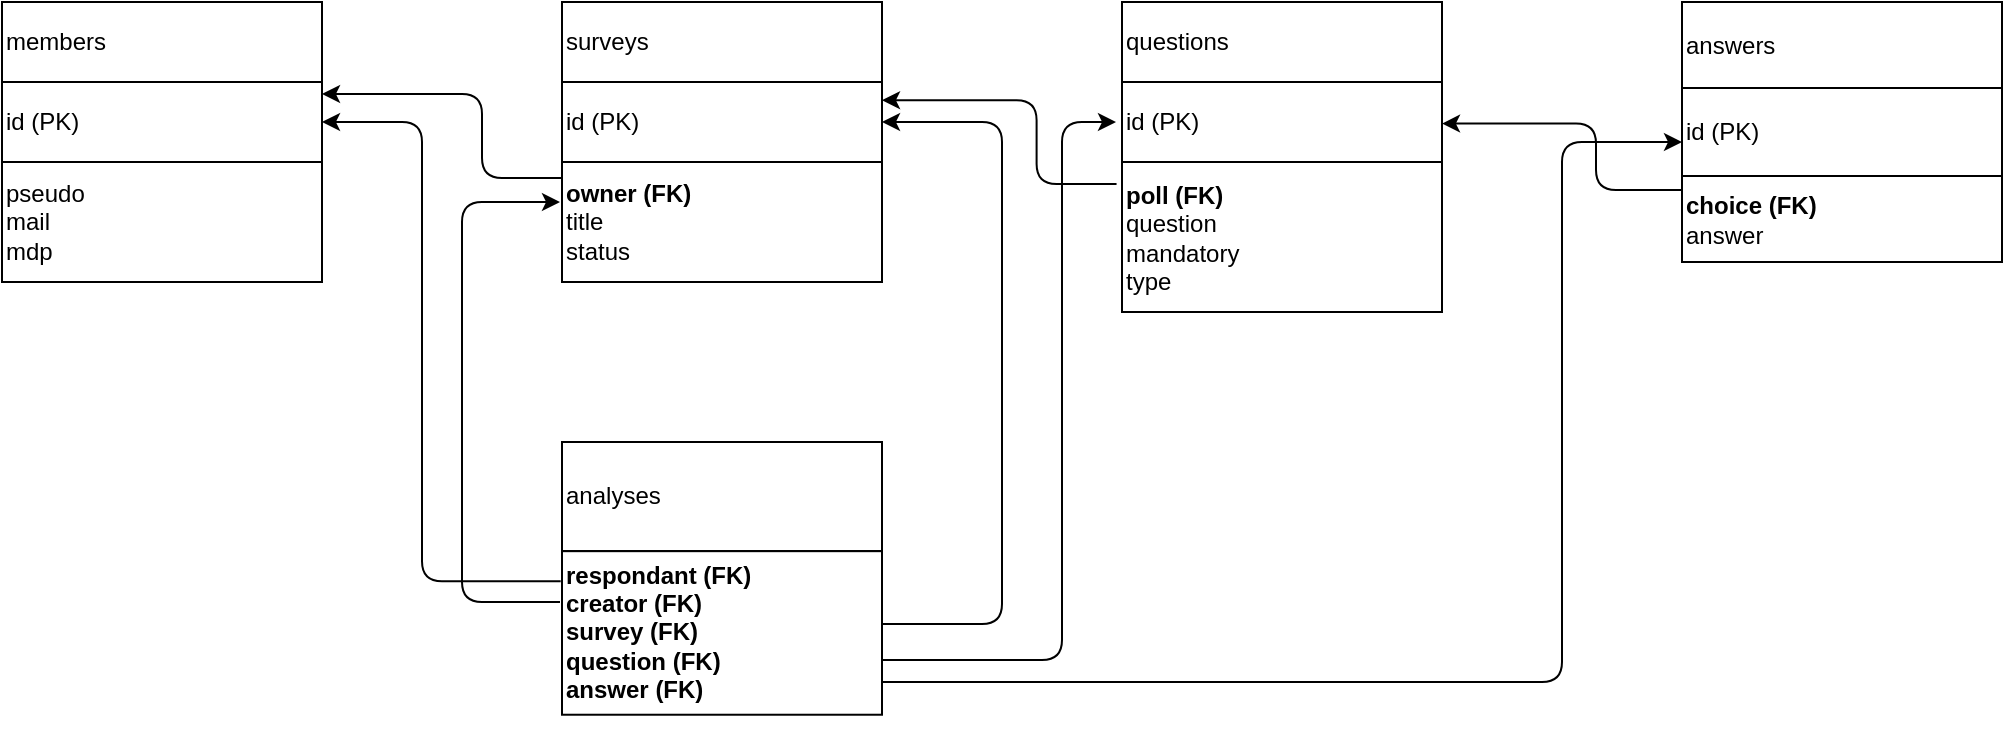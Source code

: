 <mxfile version="13.2.1" type="device"><diagram id="uGhPfgVo-ZuGeK1qj9Jw" name="Page-1"><mxGraphModel dx="1080" dy="518" grid="1" gridSize="10" guides="1" tooltips="1" connect="1" arrows="1" fold="1" page="1" pageScale="1" pageWidth="850" pageHeight="1100" math="0" shadow="0"><root><mxCell id="0"/><mxCell id="1" parent="0"/><mxCell id="iXX6GDlcv34BinY5tKeH-1" value="" style="html=1;whiteSpace=wrap;container=1;collapsible=0;childLayout=tableLayout;" vertex="1" parent="1"><mxGeometry x="280" y="40" width="160" height="140" as="geometry"/></mxCell><mxCell id="iXX6GDlcv34BinY5tKeH-2" value="" style="html=1;whiteSpace=wrap;collapsible=0;dropTarget=0;pointerEvents=0;fillColor=none;points=[[0,0.5],[1,0.5]];portConstraint=eastwest;" vertex="1" parent="iXX6GDlcv34BinY5tKeH-1"><mxGeometry width="160" height="40" as="geometry"/></mxCell><mxCell id="iXX6GDlcv34BinY5tKeH-3" value="surveys" style="shape=partialRectangle;html=1;whiteSpace=wrap;connectable=0;fillColor=none;strokeColor=none;align=left;" vertex="1" parent="iXX6GDlcv34BinY5tKeH-2"><mxGeometry width="114" height="40" as="geometry"/></mxCell><mxCell id="iXX6GDlcv34BinY5tKeH-4" value="" style="shape=partialRectangle;html=1;whiteSpace=wrap;connectable=0;fillColor=none;strokeColor=none;" vertex="1" parent="iXX6GDlcv34BinY5tKeH-2"><mxGeometry x="114" width="6" height="40" as="geometry"/></mxCell><mxCell id="iXX6GDlcv34BinY5tKeH-5" value="" style="shape=partialRectangle;html=1;whiteSpace=wrap;connectable=0;fillColor=none;strokeColor=none;" vertex="1" parent="iXX6GDlcv34BinY5tKeH-2"><mxGeometry x="120" width="40" height="40" as="geometry"/></mxCell><mxCell id="iXX6GDlcv34BinY5tKeH-6" value="" style="html=1;whiteSpace=wrap;collapsible=0;dropTarget=0;pointerEvents=0;fillColor=none;points=[[0,0.5],[1,0.5]];portConstraint=eastwest;" vertex="1" parent="iXX6GDlcv34BinY5tKeH-1"><mxGeometry y="40" width="160" height="40" as="geometry"/></mxCell><mxCell id="iXX6GDlcv34BinY5tKeH-7" value="id (PK)" style="shape=partialRectangle;html=1;whiteSpace=wrap;connectable=0;fillColor=none;strokeColor=none;align=left;" vertex="1" parent="iXX6GDlcv34BinY5tKeH-6"><mxGeometry width="114" height="40" as="geometry"/></mxCell><mxCell id="iXX6GDlcv34BinY5tKeH-8" value="" style="shape=partialRectangle;html=1;whiteSpace=wrap;connectable=0;fillColor=none;strokeColor=none;" vertex="1" parent="iXX6GDlcv34BinY5tKeH-6"><mxGeometry x="114" width="6" height="40" as="geometry"/></mxCell><mxCell id="iXX6GDlcv34BinY5tKeH-9" value="" style="shape=partialRectangle;html=1;whiteSpace=wrap;connectable=0;fillColor=none;strokeColor=none;" vertex="1" parent="iXX6GDlcv34BinY5tKeH-6"><mxGeometry x="120" width="40" height="40" as="geometry"/></mxCell><mxCell id="iXX6GDlcv34BinY5tKeH-10" value="" style="html=1;whiteSpace=wrap;collapsible=0;dropTarget=0;pointerEvents=0;fillColor=none;points=[[0,0.5],[1,0.5]];portConstraint=eastwest;" vertex="1" parent="iXX6GDlcv34BinY5tKeH-1"><mxGeometry y="80" width="160" height="60" as="geometry"/></mxCell><mxCell id="iXX6GDlcv34BinY5tKeH-11" value="&lt;b&gt;owner (FK)&lt;br&gt;&lt;/b&gt;title&lt;br&gt;status" style="shape=partialRectangle;html=1;whiteSpace=wrap;connectable=0;fillColor=none;strokeColor=none;align=left;" vertex="1" parent="iXX6GDlcv34BinY5tKeH-10"><mxGeometry width="114" height="60" as="geometry"/></mxCell><mxCell id="iXX6GDlcv34BinY5tKeH-12" value="" style="shape=partialRectangle;html=1;whiteSpace=wrap;connectable=0;fillColor=none;strokeColor=none;" vertex="1" parent="iXX6GDlcv34BinY5tKeH-10"><mxGeometry x="114" width="6" height="60" as="geometry"/></mxCell><mxCell id="iXX6GDlcv34BinY5tKeH-13" value="" style="shape=partialRectangle;html=1;whiteSpace=wrap;connectable=0;fillColor=none;strokeColor=none;" vertex="1" parent="iXX6GDlcv34BinY5tKeH-10"><mxGeometry x="120" width="40" height="60" as="geometry"/></mxCell><mxCell id="iXX6GDlcv34BinY5tKeH-66" value="" style="html=1;whiteSpace=wrap;container=1;collapsible=0;childLayout=tableLayout;" vertex="1" parent="1"><mxGeometry y="40" width="160" height="140" as="geometry"/></mxCell><mxCell id="iXX6GDlcv34BinY5tKeH-67" value="" style="html=1;whiteSpace=wrap;collapsible=0;dropTarget=0;pointerEvents=0;fillColor=none;points=[[0,0.5],[1,0.5]];portConstraint=eastwest;" vertex="1" parent="iXX6GDlcv34BinY5tKeH-66"><mxGeometry width="160" height="40" as="geometry"/></mxCell><mxCell id="iXX6GDlcv34BinY5tKeH-68" value="members" style="shape=partialRectangle;html=1;whiteSpace=wrap;connectable=0;fillColor=none;strokeColor=none;align=left;" vertex="1" parent="iXX6GDlcv34BinY5tKeH-67"><mxGeometry width="50" height="40" as="geometry"/></mxCell><mxCell id="iXX6GDlcv34BinY5tKeH-69" value="" style="shape=partialRectangle;html=1;whiteSpace=wrap;connectable=0;fillColor=none;strokeColor=none;" vertex="1" parent="iXX6GDlcv34BinY5tKeH-67"><mxGeometry x="50" width="70" height="40" as="geometry"/></mxCell><mxCell id="iXX6GDlcv34BinY5tKeH-70" value="" style="shape=partialRectangle;html=1;whiteSpace=wrap;connectable=0;fillColor=none;strokeColor=none;" vertex="1" parent="iXX6GDlcv34BinY5tKeH-67"><mxGeometry x="120" width="40" height="40" as="geometry"/></mxCell><mxCell id="iXX6GDlcv34BinY5tKeH-71" value="" style="html=1;whiteSpace=wrap;collapsible=0;dropTarget=0;pointerEvents=0;fillColor=none;points=[[0,0.5],[1,0.5]];portConstraint=eastwest;" vertex="1" parent="iXX6GDlcv34BinY5tKeH-66"><mxGeometry y="40" width="160" height="40" as="geometry"/></mxCell><mxCell id="iXX6GDlcv34BinY5tKeH-72" value="id (PK)" style="shape=partialRectangle;html=1;whiteSpace=wrap;connectable=0;fillColor=none;strokeColor=none;align=left;" vertex="1" parent="iXX6GDlcv34BinY5tKeH-71"><mxGeometry width="50" height="40" as="geometry"/></mxCell><mxCell id="iXX6GDlcv34BinY5tKeH-73" value="" style="shape=partialRectangle;html=1;whiteSpace=wrap;connectable=0;fillColor=none;strokeColor=none;" vertex="1" parent="iXX6GDlcv34BinY5tKeH-71"><mxGeometry x="50" width="70" height="40" as="geometry"/></mxCell><mxCell id="iXX6GDlcv34BinY5tKeH-74" value="" style="shape=partialRectangle;html=1;whiteSpace=wrap;connectable=0;fillColor=none;strokeColor=none;" vertex="1" parent="iXX6GDlcv34BinY5tKeH-71"><mxGeometry x="120" width="40" height="40" as="geometry"/></mxCell><mxCell id="iXX6GDlcv34BinY5tKeH-75" value="" style="html=1;whiteSpace=wrap;collapsible=0;dropTarget=0;pointerEvents=0;fillColor=none;points=[[0,0.5],[1,0.5]];portConstraint=eastwest;" vertex="1" parent="iXX6GDlcv34BinY5tKeH-66"><mxGeometry y="80" width="160" height="60" as="geometry"/></mxCell><mxCell id="iXX6GDlcv34BinY5tKeH-76" value="pseudo&lt;br&gt;mail&lt;br&gt;mdp" style="shape=partialRectangle;html=1;whiteSpace=wrap;connectable=0;fillColor=none;strokeColor=none;align=left;" vertex="1" parent="iXX6GDlcv34BinY5tKeH-75"><mxGeometry width="50" height="60" as="geometry"/></mxCell><mxCell id="iXX6GDlcv34BinY5tKeH-77" value="" style="shape=partialRectangle;html=1;whiteSpace=wrap;connectable=0;fillColor=none;strokeColor=none;" vertex="1" parent="iXX6GDlcv34BinY5tKeH-75"><mxGeometry x="50" width="70" height="60" as="geometry"/></mxCell><mxCell id="iXX6GDlcv34BinY5tKeH-78" value="" style="shape=partialRectangle;html=1;whiteSpace=wrap;connectable=0;fillColor=none;strokeColor=none;" vertex="1" parent="iXX6GDlcv34BinY5tKeH-75"><mxGeometry x="120" width="40" height="60" as="geometry"/></mxCell><mxCell id="iXX6GDlcv34BinY5tKeH-79" value="" style="html=1;whiteSpace=wrap;container=1;collapsible=0;childLayout=tableLayout;" vertex="1" parent="1"><mxGeometry x="560" y="40" width="160" height="155" as="geometry"/></mxCell><mxCell id="iXX6GDlcv34BinY5tKeH-80" value="" style="html=1;whiteSpace=wrap;collapsible=0;dropTarget=0;pointerEvents=0;fillColor=none;points=[[0,0.5],[1,0.5]];portConstraint=eastwest;" vertex="1" parent="iXX6GDlcv34BinY5tKeH-79"><mxGeometry width="160" height="40" as="geometry"/></mxCell><mxCell id="iXX6GDlcv34BinY5tKeH-81" value="questions" style="shape=partialRectangle;html=1;whiteSpace=wrap;connectable=0;fillColor=none;strokeColor=none;align=left;" vertex="1" parent="iXX6GDlcv34BinY5tKeH-80"><mxGeometry width="60" height="40" as="geometry"/></mxCell><mxCell id="iXX6GDlcv34BinY5tKeH-82" value="" style="shape=partialRectangle;html=1;whiteSpace=wrap;connectable=0;fillColor=none;strokeColor=none;" vertex="1" parent="iXX6GDlcv34BinY5tKeH-80"><mxGeometry x="60" width="60" height="40" as="geometry"/></mxCell><mxCell id="iXX6GDlcv34BinY5tKeH-83" value="" style="shape=partialRectangle;html=1;whiteSpace=wrap;connectable=0;fillColor=none;strokeColor=none;" vertex="1" parent="iXX6GDlcv34BinY5tKeH-80"><mxGeometry x="120" width="40" height="40" as="geometry"/></mxCell><mxCell id="iXX6GDlcv34BinY5tKeH-84" value="" style="html=1;whiteSpace=wrap;collapsible=0;dropTarget=0;pointerEvents=0;fillColor=none;points=[[0,0.5],[1,0.5]];portConstraint=eastwest;" vertex="1" parent="iXX6GDlcv34BinY5tKeH-79"><mxGeometry y="40" width="160" height="40" as="geometry"/></mxCell><mxCell id="iXX6GDlcv34BinY5tKeH-85" value="id (PK)" style="shape=partialRectangle;html=1;whiteSpace=wrap;connectable=0;fillColor=none;strokeColor=none;align=left;" vertex="1" parent="iXX6GDlcv34BinY5tKeH-84"><mxGeometry width="60" height="40" as="geometry"/></mxCell><mxCell id="iXX6GDlcv34BinY5tKeH-86" value="" style="shape=partialRectangle;html=1;whiteSpace=wrap;connectable=0;fillColor=none;strokeColor=none;" vertex="1" parent="iXX6GDlcv34BinY5tKeH-84"><mxGeometry x="60" width="60" height="40" as="geometry"/></mxCell><mxCell id="iXX6GDlcv34BinY5tKeH-87" value="" style="shape=partialRectangle;html=1;whiteSpace=wrap;connectable=0;fillColor=none;strokeColor=none;" vertex="1" parent="iXX6GDlcv34BinY5tKeH-84"><mxGeometry x="120" width="40" height="40" as="geometry"/></mxCell><mxCell id="iXX6GDlcv34BinY5tKeH-88" value="" style="html=1;whiteSpace=wrap;collapsible=0;dropTarget=0;pointerEvents=0;fillColor=none;points=[[0,0.5],[1,0.5]];portConstraint=eastwest;" vertex="1" parent="iXX6GDlcv34BinY5tKeH-79"><mxGeometry y="80" width="160" height="75" as="geometry"/></mxCell><mxCell id="iXX6GDlcv34BinY5tKeH-89" value="&lt;b&gt;poll (FK)&lt;br&gt;&lt;/b&gt;question&lt;br&gt;mandatory&lt;br&gt;&lt;div&gt;&lt;span&gt;type&lt;/span&gt;&lt;/div&gt;" style="shape=partialRectangle;html=1;whiteSpace=wrap;connectable=0;fillColor=none;strokeColor=none;align=left;" vertex="1" parent="iXX6GDlcv34BinY5tKeH-88"><mxGeometry width="60" height="75" as="geometry"/></mxCell><mxCell id="iXX6GDlcv34BinY5tKeH-90" value="" style="shape=partialRectangle;html=1;whiteSpace=wrap;connectable=0;fillColor=none;strokeColor=none;" vertex="1" parent="iXX6GDlcv34BinY5tKeH-88"><mxGeometry x="60" width="60" height="75" as="geometry"/></mxCell><mxCell id="iXX6GDlcv34BinY5tKeH-91" value="" style="shape=partialRectangle;html=1;whiteSpace=wrap;connectable=0;fillColor=none;strokeColor=none;" vertex="1" parent="iXX6GDlcv34BinY5tKeH-88"><mxGeometry x="120" width="40" height="75" as="geometry"/></mxCell><mxCell id="iXX6GDlcv34BinY5tKeH-92" value="" style="html=1;whiteSpace=wrap;container=1;collapsible=0;childLayout=tableLayout;" vertex="1" parent="1"><mxGeometry x="840" y="40" width="160" height="130" as="geometry"/></mxCell><mxCell id="iXX6GDlcv34BinY5tKeH-93" value="" style="html=1;whiteSpace=wrap;collapsible=0;dropTarget=0;pointerEvents=0;fillColor=none;points=[[0,0.5],[1,0.5]];portConstraint=eastwest;" vertex="1" parent="iXX6GDlcv34BinY5tKeH-92"><mxGeometry width="160" height="43" as="geometry"/></mxCell><mxCell id="iXX6GDlcv34BinY5tKeH-94" value="answers" style="shape=partialRectangle;html=1;whiteSpace=wrap;connectable=0;fillColor=none;strokeColor=none;align=left;" vertex="1" parent="iXX6GDlcv34BinY5tKeH-93"><mxGeometry width="127" height="43" as="geometry"/></mxCell><mxCell id="iXX6GDlcv34BinY5tKeH-95" value="" style="shape=partialRectangle;html=1;whiteSpace=wrap;connectable=0;fillColor=none;strokeColor=none;" vertex="1" parent="iXX6GDlcv34BinY5tKeH-93"><mxGeometry x="127" width="-7" height="43" as="geometry"/></mxCell><mxCell id="iXX6GDlcv34BinY5tKeH-96" value="" style="shape=partialRectangle;html=1;whiteSpace=wrap;connectable=0;fillColor=none;strokeColor=none;" vertex="1" parent="iXX6GDlcv34BinY5tKeH-93"><mxGeometry x="120" width="40" height="43" as="geometry"/></mxCell><mxCell id="iXX6GDlcv34BinY5tKeH-97" value="" style="html=1;whiteSpace=wrap;collapsible=0;dropTarget=0;pointerEvents=0;fillColor=none;points=[[0,0.5],[1,0.5]];portConstraint=eastwest;" vertex="1" parent="iXX6GDlcv34BinY5tKeH-92"><mxGeometry y="43" width="160" height="44" as="geometry"/></mxCell><mxCell id="iXX6GDlcv34BinY5tKeH-98" value="&lt;span&gt;id (PK)&lt;/span&gt;" style="shape=partialRectangle;html=1;whiteSpace=wrap;connectable=0;fillColor=none;strokeColor=none;align=left;" vertex="1" parent="iXX6GDlcv34BinY5tKeH-97"><mxGeometry width="127" height="44" as="geometry"/></mxCell><mxCell id="iXX6GDlcv34BinY5tKeH-99" value="" style="shape=partialRectangle;html=1;whiteSpace=wrap;connectable=0;fillColor=none;strokeColor=none;" vertex="1" parent="iXX6GDlcv34BinY5tKeH-97"><mxGeometry x="127" width="-7" height="44" as="geometry"/></mxCell><mxCell id="iXX6GDlcv34BinY5tKeH-100" value="" style="shape=partialRectangle;html=1;whiteSpace=wrap;connectable=0;fillColor=none;strokeColor=none;" vertex="1" parent="iXX6GDlcv34BinY5tKeH-97"><mxGeometry x="120" width="40" height="44" as="geometry"/></mxCell><mxCell id="iXX6GDlcv34BinY5tKeH-101" value="" style="html=1;whiteSpace=wrap;collapsible=0;dropTarget=0;pointerEvents=0;fillColor=none;points=[[0,0.5],[1,0.5]];portConstraint=eastwest;" vertex="1" parent="iXX6GDlcv34BinY5tKeH-92"><mxGeometry y="87" width="160" height="43" as="geometry"/></mxCell><mxCell id="iXX6GDlcv34BinY5tKeH-102" value="&lt;b&gt;choice (FK)&lt;/b&gt;&lt;br&gt;answer" style="shape=partialRectangle;html=1;whiteSpace=wrap;connectable=0;fillColor=none;strokeColor=none;align=left;" vertex="1" parent="iXX6GDlcv34BinY5tKeH-101"><mxGeometry width="127" height="43" as="geometry"/></mxCell><mxCell id="iXX6GDlcv34BinY5tKeH-103" value="" style="shape=partialRectangle;html=1;whiteSpace=wrap;connectable=0;fillColor=none;strokeColor=none;" vertex="1" parent="iXX6GDlcv34BinY5tKeH-101"><mxGeometry x="127" width="-7" height="43" as="geometry"/></mxCell><mxCell id="iXX6GDlcv34BinY5tKeH-104" value="" style="shape=partialRectangle;html=1;whiteSpace=wrap;connectable=0;fillColor=none;strokeColor=none;" vertex="1" parent="iXX6GDlcv34BinY5tKeH-101"><mxGeometry x="120" width="40" height="43" as="geometry"/></mxCell><mxCell id="iXX6GDlcv34BinY5tKeH-118" value="" style="group" vertex="1" connectable="0" parent="1"><mxGeometry x="280" y="260" width="160" height="150" as="geometry"/></mxCell><mxCell id="iXX6GDlcv34BinY5tKeH-106" value="" style="html=1;whiteSpace=wrap;collapsible=0;dropTarget=0;pointerEvents=0;fillColor=none;points=[[0,0.5],[1,0.5]];portConstraint=eastwest;" vertex="1" parent="iXX6GDlcv34BinY5tKeH-118"><mxGeometry width="160" height="54.545" as="geometry"/></mxCell><mxCell id="iXX6GDlcv34BinY5tKeH-107" value="analyses" style="shape=partialRectangle;html=1;whiteSpace=wrap;connectable=0;fillColor=none;strokeColor=none;align=left;" vertex="1" parent="iXX6GDlcv34BinY5tKeH-106"><mxGeometry width="60" height="54.545" as="geometry"/></mxCell><mxCell id="iXX6GDlcv34BinY5tKeH-108" value="" style="shape=partialRectangle;html=1;whiteSpace=wrap;connectable=0;fillColor=none;strokeColor=none;" vertex="1" parent="iXX6GDlcv34BinY5tKeH-106"><mxGeometry x="60" width="60" height="54.545" as="geometry"/></mxCell><mxCell id="iXX6GDlcv34BinY5tKeH-109" value="" style="shape=partialRectangle;html=1;whiteSpace=wrap;connectable=0;fillColor=none;strokeColor=none;" vertex="1" parent="iXX6GDlcv34BinY5tKeH-106"><mxGeometry x="120" width="40" height="54.545" as="geometry"/></mxCell><mxCell id="iXX6GDlcv34BinY5tKeH-110" value="" style="html=1;whiteSpace=wrap;collapsible=0;dropTarget=0;pointerEvents=0;fillColor=none;points=[[0,0.5],[1,0.5]];portConstraint=eastwest;" vertex="1" parent="iXX6GDlcv34BinY5tKeH-118"><mxGeometry y="54.545" width="160" height="81.818" as="geometry"/></mxCell><mxCell id="iXX6GDlcv34BinY5tKeH-111" value="" style="shape=partialRectangle;html=1;whiteSpace=wrap;connectable=0;fillColor=none;strokeColor=none;" vertex="1" parent="iXX6GDlcv34BinY5tKeH-110"><mxGeometry width="60" height="81.818" as="geometry"/></mxCell><mxCell id="iXX6GDlcv34BinY5tKeH-112" value="" style="shape=partialRectangle;html=1;whiteSpace=wrap;connectable=0;fillColor=none;strokeColor=none;" vertex="1" parent="iXX6GDlcv34BinY5tKeH-110"><mxGeometry x="60" width="60" height="81.818" as="geometry"/></mxCell><mxCell id="iXX6GDlcv34BinY5tKeH-113" value="" style="shape=partialRectangle;html=1;whiteSpace=wrap;connectable=0;fillColor=none;strokeColor=none;" vertex="1" parent="iXX6GDlcv34BinY5tKeH-110"><mxGeometry x="120" width="40" height="81.818" as="geometry"/></mxCell><mxCell id="iXX6GDlcv34BinY5tKeH-119" value="&lt;b&gt;respondant&amp;nbsp;&lt;/b&gt;&lt;b&gt;(FK)&lt;/b&gt;&lt;b&gt;&lt;br&gt;creator&amp;nbsp;&lt;/b&gt;&lt;b&gt;(FK)&lt;/b&gt;&lt;b&gt;&lt;br&gt;survey&amp;nbsp;&lt;/b&gt;&lt;b&gt;(FK)&lt;/b&gt;&lt;b&gt;&lt;br&gt;question&amp;nbsp;&lt;/b&gt;&lt;b&gt;(FK)&lt;/b&gt;&lt;b&gt;&lt;br&gt;answer (FK)&lt;/b&gt;" style="text;html=1;strokeColor=none;fillColor=none;align=left;verticalAlign=middle;whiteSpace=wrap;rounded=0;" vertex="1" parent="iXX6GDlcv34BinY5tKeH-118"><mxGeometry y="60.45" width="160" height="70" as="geometry"/></mxCell><mxCell id="iXX6GDlcv34BinY5tKeH-120" value="" style="edgeStyle=segmentEdgeStyle;endArrow=classic;html=1;" edge="1" parent="1"><mxGeometry width="50" height="50" relative="1" as="geometry"><mxPoint x="279" y="340" as="sourcePoint"/><mxPoint x="279" y="140" as="targetPoint"/><Array as="points"><mxPoint x="279" y="340"/><mxPoint x="230" y="340"/><mxPoint x="230" y="140"/></Array></mxGeometry></mxCell><mxCell id="iXX6GDlcv34BinY5tKeH-121" value="" style="edgeStyle=segmentEdgeStyle;endArrow=classic;html=1;exitX=-0.004;exitY=0.131;exitDx=0;exitDy=0;exitPerimeter=0;entryX=1;entryY=0.5;entryDx=0;entryDy=0;" edge="1" parent="1" source="iXX6GDlcv34BinY5tKeH-119" target="iXX6GDlcv34BinY5tKeH-71"><mxGeometry width="50" height="50" relative="1" as="geometry"><mxPoint x="110" y="300" as="sourcePoint"/><mxPoint x="180" y="100" as="targetPoint"/><Array as="points"><mxPoint x="210" y="330"/><mxPoint x="210" y="100"/></Array></mxGeometry></mxCell><mxCell id="iXX6GDlcv34BinY5tKeH-122" value="" style="edgeStyle=segmentEdgeStyle;endArrow=classic;html=1;entryX=1;entryY=0.5;entryDx=0;entryDy=0;" edge="1" parent="1" source="iXX6GDlcv34BinY5tKeH-119" target="iXX6GDlcv34BinY5tKeH-6"><mxGeometry width="50" height="50" relative="1" as="geometry"><mxPoint x="550" y="370" as="sourcePoint"/><mxPoint x="460" y="100" as="targetPoint"/><Array as="points"><mxPoint x="500" y="351"/><mxPoint x="500" y="100"/></Array></mxGeometry></mxCell><mxCell id="iXX6GDlcv34BinY5tKeH-123" value="" style="edgeStyle=segmentEdgeStyle;endArrow=classic;html=1;" edge="1" parent="1" source="iXX6GDlcv34BinY5tKeH-119"><mxGeometry width="50" height="50" relative="1" as="geometry"><mxPoint x="560" y="390" as="sourcePoint"/><mxPoint x="557" y="100" as="targetPoint"/><Array as="points"><mxPoint x="530" y="369"/><mxPoint x="530" y="100"/><mxPoint x="557" y="100"/></Array></mxGeometry></mxCell><mxCell id="iXX6GDlcv34BinY5tKeH-124" value="" style="edgeStyle=segmentEdgeStyle;endArrow=classic;html=1;" edge="1" parent="1"><mxGeometry width="50" height="50" relative="1" as="geometry"><mxPoint x="440" y="380" as="sourcePoint"/><mxPoint x="840" y="110" as="targetPoint"/><Array as="points"><mxPoint x="780" y="380"/><mxPoint x="780" y="110"/><mxPoint x="840" y="110"/></Array></mxGeometry></mxCell><mxCell id="iXX6GDlcv34BinY5tKeH-125" value="" style="edgeStyle=segmentEdgeStyle;endArrow=classic;html=1;" edge="1" parent="1" source="iXX6GDlcv34BinY5tKeH-10" target="iXX6GDlcv34BinY5tKeH-71"><mxGeometry width="50" height="50" relative="1" as="geometry"><mxPoint x="210" y="80" as="sourcePoint"/><mxPoint x="210" y="70" as="targetPoint"/><Array as="points"><mxPoint x="240" y="128"/><mxPoint x="240" y="86"/></Array></mxGeometry></mxCell><mxCell id="iXX6GDlcv34BinY5tKeH-126" value="" style="edgeStyle=segmentEdgeStyle;endArrow=classic;html=1;entryX=1.017;entryY=0.153;entryDx=0;entryDy=0;entryPerimeter=0;" edge="1" parent="1"><mxGeometry width="50" height="50" relative="1" as="geometry"><mxPoint x="557.28" y="130.97" as="sourcePoint"/><mxPoint x="440" y="89.09" as="targetPoint"/><Array as="points"><mxPoint x="517.28" y="130.97"/><mxPoint x="517.28" y="88.97"/></Array></mxGeometry></mxCell><mxCell id="iXX6GDlcv34BinY5tKeH-127" value="" style="edgeStyle=segmentEdgeStyle;endArrow=classic;html=1;entryX=1.017;entryY=0.153;entryDx=0;entryDy=0;entryPerimeter=0;" edge="1" parent="1" source="iXX6GDlcv34BinY5tKeH-101"><mxGeometry width="50" height="50" relative="1" as="geometry"><mxPoint x="837" y="134.26" as="sourcePoint"/><mxPoint x="720" y="100.79" as="targetPoint"/><Array as="points"><mxPoint x="797" y="134"/><mxPoint x="797" y="101"/></Array></mxGeometry></mxCell></root></mxGraphModel></diagram></mxfile>